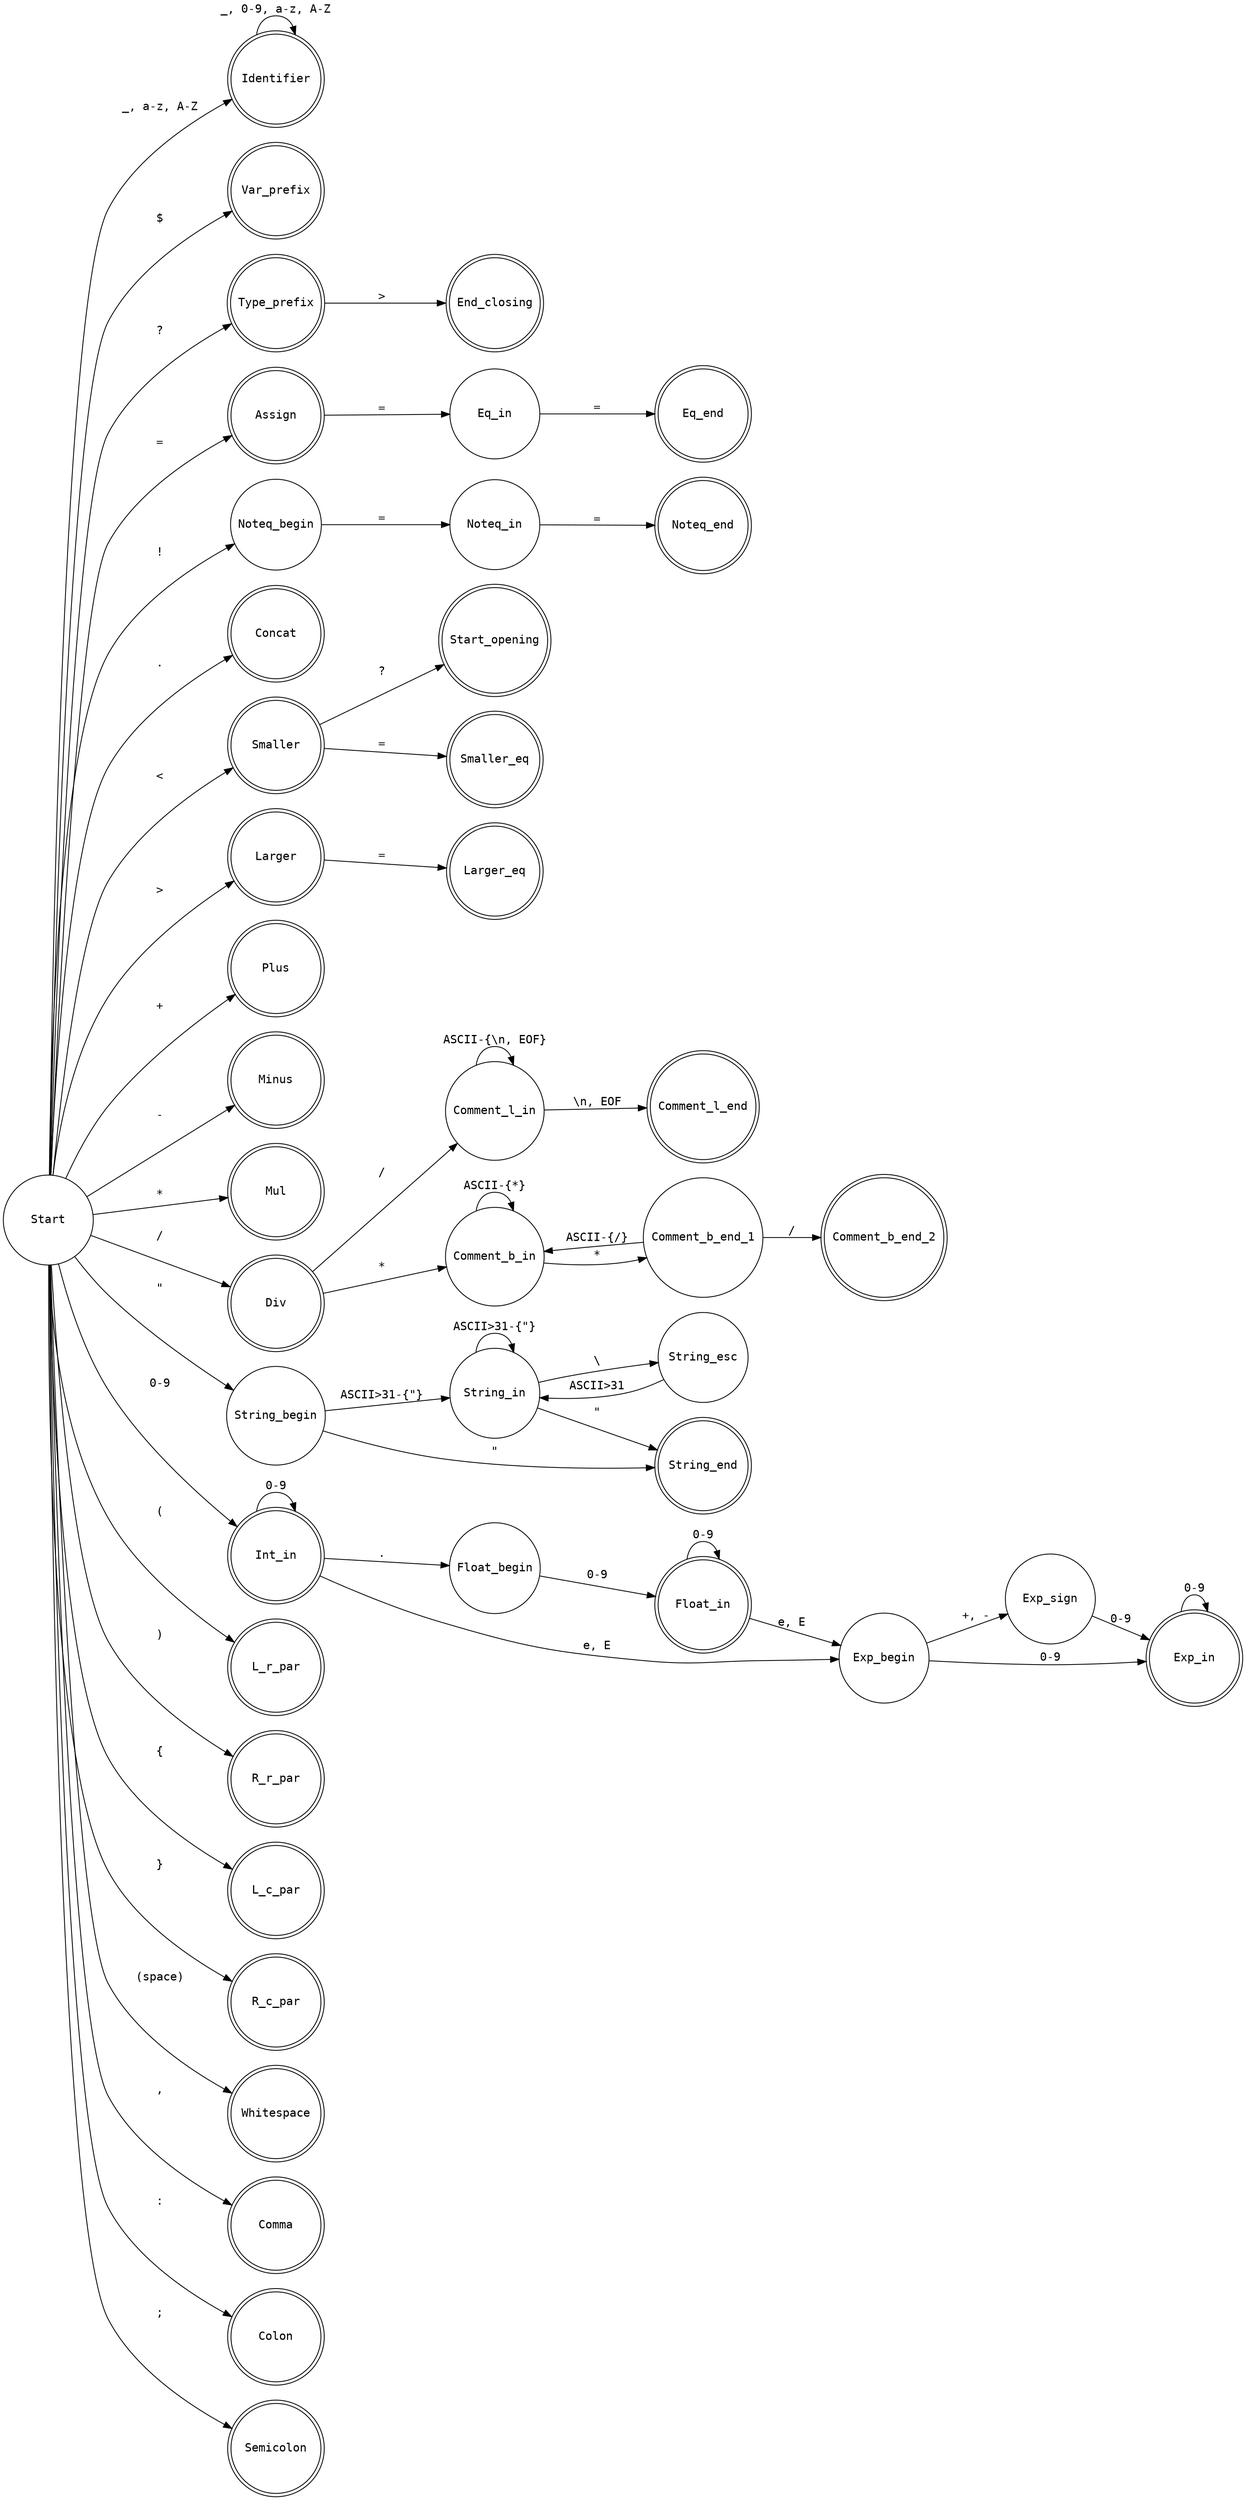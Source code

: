digraph fsm {
    rankdir=LR;

    node [fontname="monospace", fontsize = 14, height = 1.5, width = 1.5]
    edge [fontname="monospace", fontsize = 14]
    
    // Nodes definition
    node [shape = circle] Start;
    
    node [shape = doublecircle] Identifier;
    node [shape = doublecircle] Var_prefix;
    node [shape = doublecircle] Type_prefix;

    node [shape = doublecircle] End_closing;
    node [shape = doublecircle] Start_opening;

    node [shape = doublecircle] Assign;
    node [shape = circle] Eq_in;
    node [shape = doublecircle] Eq_end;
    node [shape = circle] Noteq_begin;
    node [shape = circle] Noteq_in;
    node [shape = doublecircle] Noteq_end;
    
    node [shape = doublecircle] Concat;
    
    node [shape = doublecircle] Smaller;
    node [shape = doublecircle] Larger;
    node [shape = doublecircle] Smaller_eq;
    node [shape = doublecircle] Larger_eq;

    node [shape = doublecircle] Plus;
    node [shape = doublecircle] Minus;
    node [shape = doublecircle] Mul;
    
    node [shape = doublecircle] Div;
    
    node [shape = circle] Comment_l_in;
    node [shape = doublecircle] Comment_l_end;
    node [shape = circle] Comment_b_in;
    node [shape = circle] Comment_b_end_1;
    node [shape = doublecircle] Comment_b_end_2;
    
    node [shape = circle] String_begin;
    node [shape = circle] String_in;
    node [shape = doublecircle] String_end;
    node [shape = circle] String_esc;
    
    node [shape = doublecircle] Int_in;
    node [shape = circle] Float_begin;
    node [shape = doublecircle] Float_in;
    node [shape = circle] Exp_begin;
    node [shape = circle] Exp_sign;
    node [shape = doublecircle] Exp_in;
    
    node [shape = doublecircle] L_r_par;
    node [shape = doublecircle] R_r_par;
    node [shape = doublecircle] L_c_par;
    node [shape = doublecircle] R_c_par;
    
    node [shape = doublecircle] Whitespace;
    
    node [shape = doublecircle] Comma;
    node [shape = doublecircle] Colon;
    node [shape = doublecircle] Semicolon;
    
    // Identifier
    Start -> Identifier [label="  _, a-z, A-Z  "];
    Identifier -> Identifier [label="  _, 0-9, a-z, A-Z  "];
    
    // Var and type prefixes
    Start -> Var_prefix [label="$"];
    Start -> Type_prefix [label="?"];
    
    // Optional closing sign
    Type_prefix -> End_closing [label=">"]
    
    // String
    Start -> String_begin [label="\""];
    String_begin -> String_in [label="ASCII>31-{\"}"];
    String_in -> String_end [label="\""];
    String_in -> String_esc [label="\\"];
    String_in -> String_in [label="ASCII>31-{\"}"];
    String_esc -> String_in [label="ASCII>31"];
    String_begin -> String_end [label="\""];
    
    // Numbers
    Start -> Int_in [label = "0-9"];
    // Int
    Int_in -> Int_in [label = "0-9"];
    // Float
    Int_in -> Float_begin [label = "."];
    Float_begin -> Float_in [label = "0-9"];
    Float_in -> Float_in [label = "0-9"];
    // Int->Exp
    Int_in -> Exp_begin [label = "e, E"];
    Exp_begin -> Exp_sign [label = "+, -"];
    Exp_begin -> Exp_in [label = "0-9"];
    Exp_sign -> Exp_in [label = "0-9"];
    Exp_in -> Exp_in [label = "0-9"];
    // Float->Exp
    Float_in -> Exp_begin [label = "e, E"];

    // Operators
    Assign -> Eq_in [label = "="];
    Eq_in -> Eq_end [label = "="];
    Start -> Noteq_begin [label = "!"];
    Noteq_begin -> Noteq_in [label = "="];
    Noteq_in -> Noteq_end [label = "="];

    Start -> Concat [label = "."];

    Start -> Smaller [label = "<"];
    Start -> Larger [label = ">"];
    Smaller -> Smaller_eq [label = "="];
    Larger -> Larger_eq [label = "="];

    Smaller -> Start_opening [label = "?"]

    Start -> Plus [label = "+"];
    Start -> Minus [label = "-"];
    Start -> Mul [label = "*"];
    Start -> Assign [label = "="];
    
    Start -> Div [label = "/"];

    // Comments
    // Line
    Div -> Comment_l_in [label = "\/"];
    Comment_l_in -> Comment_l_in [label = "ASCII-{\\n, EOF}"];
    Comment_l_in -> Comment_l_end [label = "\\n, EOF"];
    // Block
    Div -> Comment_b_in [label = "*"];
    Comment_b_in -> Comment_b_in [label = "ASCII-{*}"];
    Comment_b_in -> Comment_b_end_1 [label = "*"];
    Comment_b_end_1 -> Comment_b_in [label = "ASCII-{/}"];
    Comment_b_end_1 -> Comment_b_end_2 [label = "/"];
    
    // Parantheses
    // Round
    Start -> L_r_par [label = "("];
    Start -> R_r_par [label = ")"];
    // Curly
    Start -> L_c_par [label = "{"];
    Start -> R_c_par [label = "}"];
    
    // Whitespace
    Start -> Whitespace [label = "(space)"];
    
    // Interpunction
    Start -> Comma [label = ","];
    Start -> Colon [label = ":"];
    Start -> Semicolon [label = ";"];
}